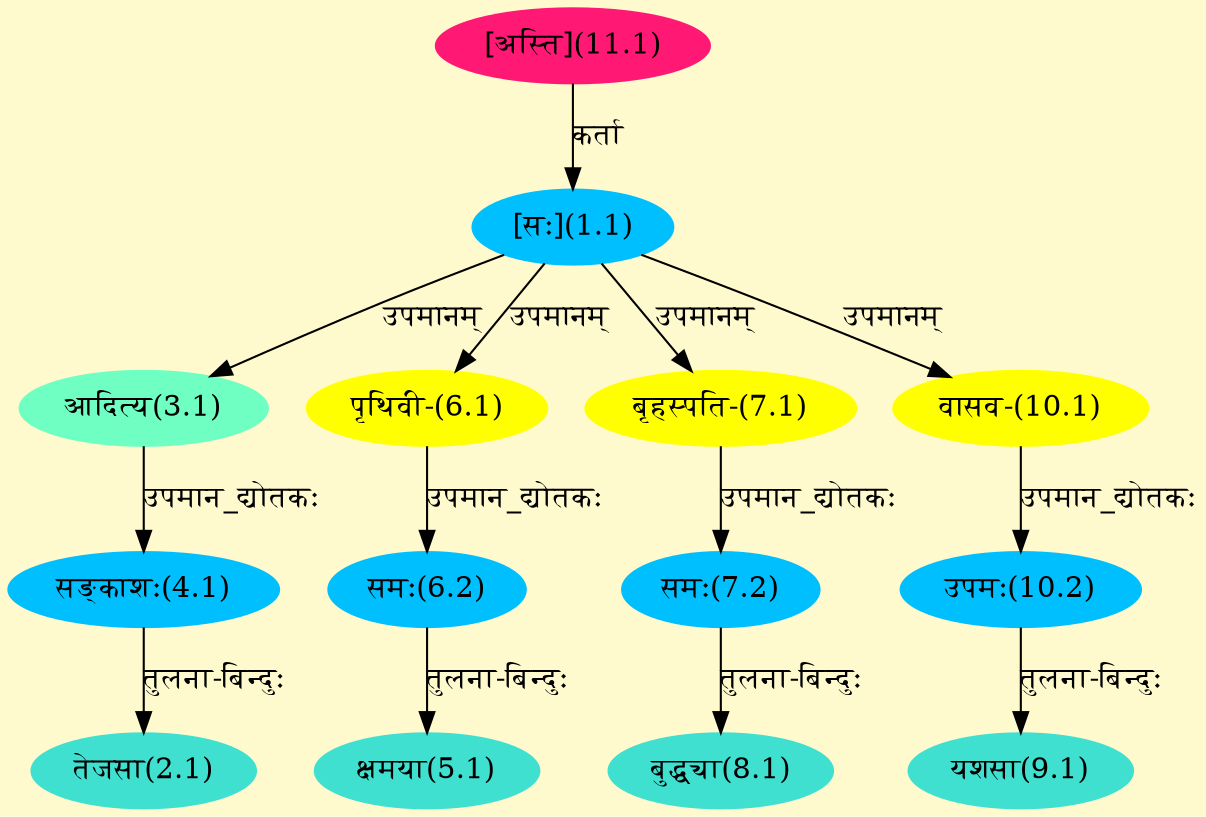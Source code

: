 digraph G{
rankdir=BT;
 compound=true;
 bgcolor="lemonchiffon1";
Node1_1 [style=filled, color="#00BFFF" label = "[सः](1.1)"]
Node11_1 [style=filled, color="#FF1975" label = "[अस्ति](11.1)"]
Node2_1 [style=filled, color="#40E0D0" label = "तेजसा(2.1)"]
Node4_1 [style=filled, color="#00BFFF" label = "सङ्काशः(4.1)"]
Node3_1 [style=filled, color="#6FFFC3" label = "आदित्य(3.1)"]
Node5_1 [style=filled, color="#40E0D0" label = "क्षमया(5.1)"]
Node6_2 [style=filled, color="#00BFFF" label = "समः(6.2)"]
Node6_1 [style=filled, color="#FFFF00" label = "पृथिवी-(6.1)"]
Node7_1 [style=filled, color="#FFFF00" label = "बृहस्पति-(7.1)"]
Node7_2 [style=filled, color="#00BFFF" label = "समः(7.2)"]
Node8_1 [style=filled, color="#40E0D0" label = "बुद्ध्या(8.1)"]
Node9_1 [style=filled, color="#40E0D0" label = "यशसा(9.1)"]
Node10_2 [style=filled, color="#00BFFF" label = "उपमः(10.2)"]
Node10_1 [style=filled, color="#FFFF00" label = "वासव-(10.1)"]
/* Start of Relations section */

Node1_1 -> Node11_1 [  label="कर्ता"  dir="back" ]
Node2_1 -> Node4_1 [  label="तुलना-बिन्दुः"  dir="back" ]
Node3_1 -> Node1_1 [  label="उपमानम्"  dir="back" ]
Node4_1 -> Node3_1 [  label="उपमान_द्योतकः"  dir="back" ]
Node5_1 -> Node6_2 [  label="तुलना-बिन्दुः"  dir="back" ]
Node6_1 -> Node1_1 [  label="उपमानम्"  dir="back" ]
Node6_2 -> Node6_1 [  label="उपमान_द्योतकः"  dir="back" ]
Node7_1 -> Node1_1 [  label="उपमानम्"  dir="back" ]
Node7_2 -> Node7_1 [  label="उपमान_द्योतकः"  dir="back" ]
Node8_1 -> Node7_2 [  label="तुलना-बिन्दुः"  dir="back" ]
Node9_1 -> Node10_2 [  label="तुलना-बिन्दुः"  dir="back" ]
Node10_1 -> Node1_1 [  label="उपमानम्"  dir="back" ]
Node10_2 -> Node10_1 [  label="उपमान_द्योतकः"  dir="back" ]
}
